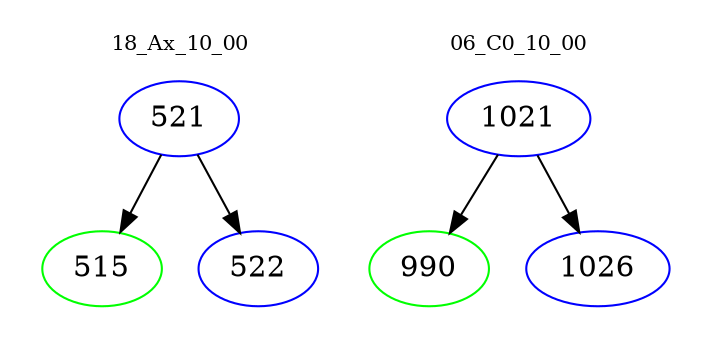 digraph{
subgraph cluster_0 {
color = white
label = "18_Ax_10_00";
fontsize=10;
T0_521 [label="521", color="blue"]
T0_521 -> T0_515 [color="black"]
T0_515 [label="515", color="green"]
T0_521 -> T0_522 [color="black"]
T0_522 [label="522", color="blue"]
}
subgraph cluster_1 {
color = white
label = "06_C0_10_00";
fontsize=10;
T1_1021 [label="1021", color="blue"]
T1_1021 -> T1_990 [color="black"]
T1_990 [label="990", color="green"]
T1_1021 -> T1_1026 [color="black"]
T1_1026 [label="1026", color="blue"]
}
}
